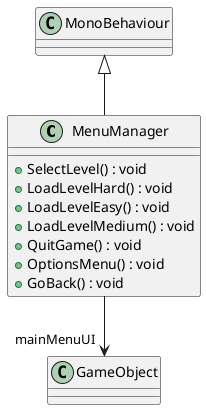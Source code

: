 @startuml
class MenuManager {
    + SelectLevel() : void
    + LoadLevelHard() : void
    + LoadLevelEasy() : void
    + LoadLevelMedium() : void
    + QuitGame() : void
    + OptionsMenu() : void
    + GoBack() : void
}
MonoBehaviour <|-- MenuManager
MenuManager --> "mainMenuUI" GameObject
@enduml
